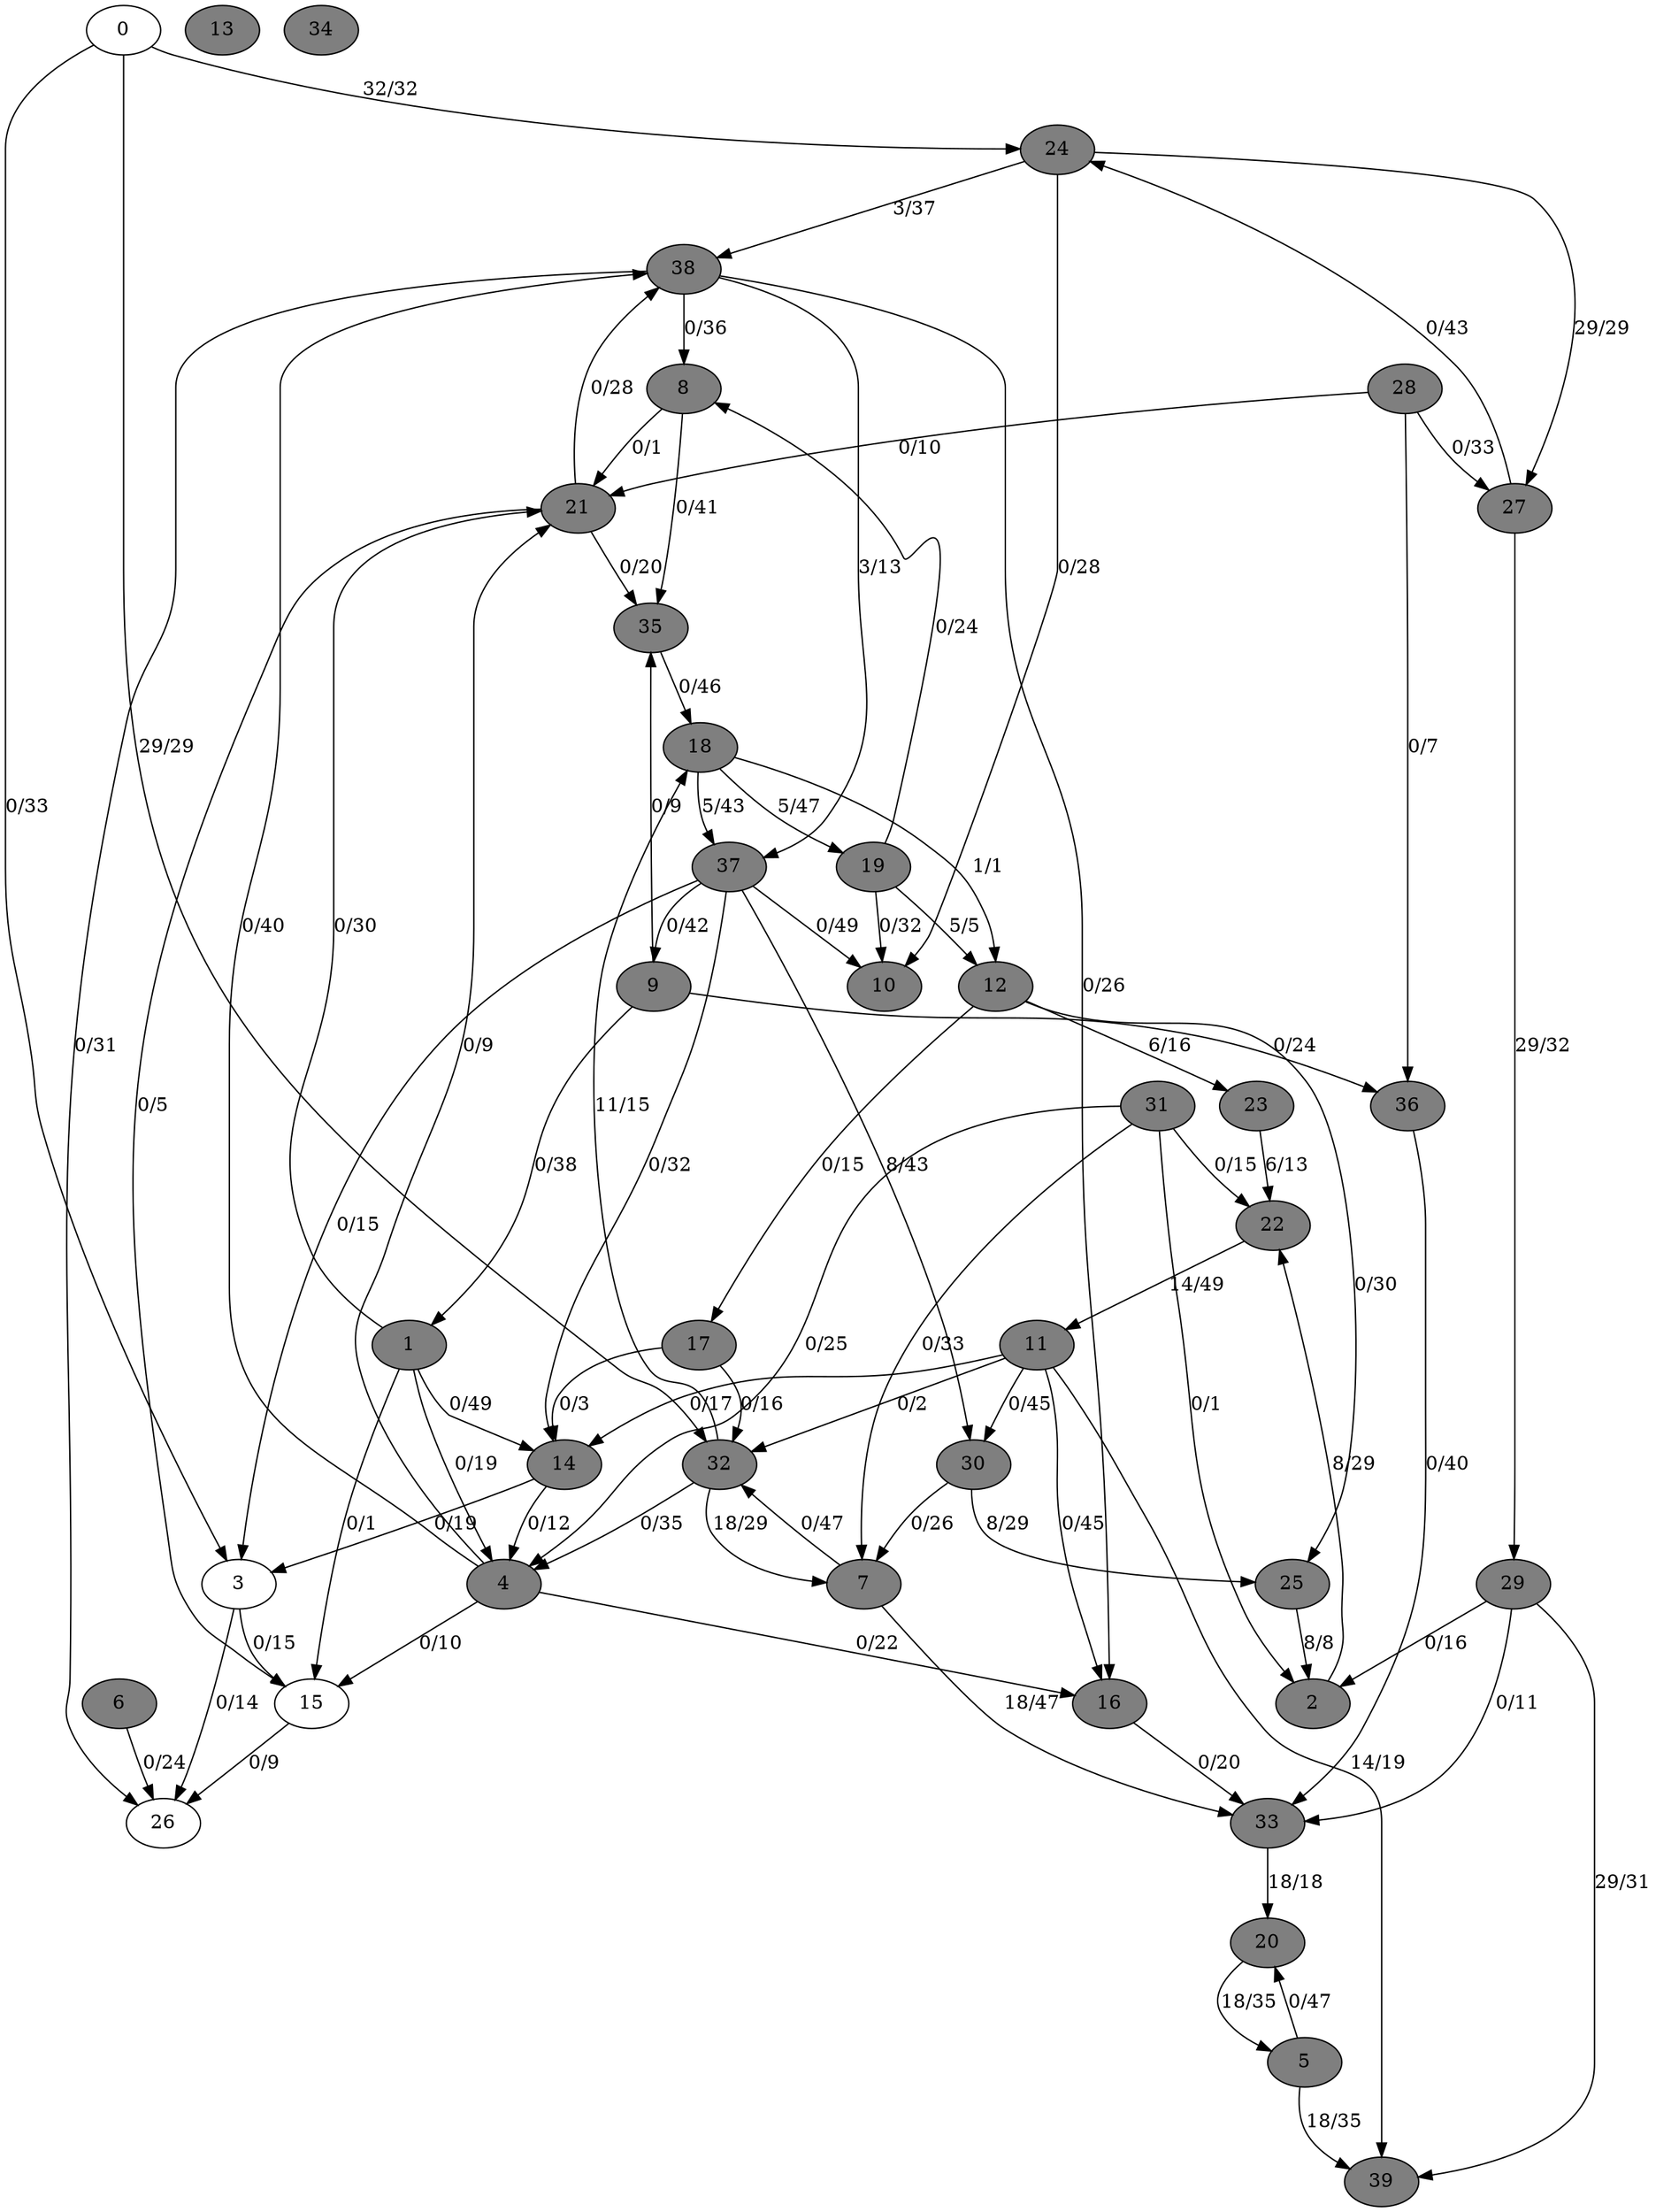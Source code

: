 digraph G {
	0[style=filled fillcolor=grey100];
	0->3[label ="0/33"] ;
	0->24[label ="32/32"] ;
	0->32[label ="29/29"] ;
	1[style=filled fillcolor=grey50];
	1->4[label ="0/19"] ;
	1->14[label ="0/49"] ;
	1->15[label ="0/1"] ;
	1->21[label ="0/30"] ;
	2[style=filled fillcolor=grey50];
	2->22[label ="8/29"] ;
	3[style=filled fillcolor=grey100];
	3->15[label ="0/15"] ;
	3->26[label ="0/14"] ;
	4[style=filled fillcolor=grey50];
	4->15[label ="0/10"] ;
	4->16[label ="0/22"] ;
	4->21[label ="0/9"] ;
	4->38[label ="0/40"] ;
	5[style=filled fillcolor=grey50];
	5->20[label ="0/47"] ;
	5->39[label ="18/35"] ;
	6[style=filled fillcolor=grey50];
	6->26[label ="0/24"] ;
	7[style=filled fillcolor=grey50];
	7->32[label ="0/47"] ;
	7->33[label ="18/47"] ;
	8[style=filled fillcolor=grey50];
	8->21[label ="0/1"] ;
	8->35[label ="0/41"] ;
	9[style=filled fillcolor=grey50];
	9->1[label ="0/38"] ;
	9->35[label ="0/9"] ;
	9->36[label ="0/24"] ;
	10[style=filled fillcolor=grey50];
	11[style=filled fillcolor=grey50];
	11->14[label ="0/17"] ;
	11->16[label ="0/45"] ;
	11->30[label ="0/45"] ;
	11->32[label ="0/2"] ;
	11->39[label ="14/19"] ;
	12[style=filled fillcolor=grey50];
	12->17[label ="0/15"] ;
	12->23[label ="6/16"] ;
	12->25[label ="0/30"] ;
	13[style=filled fillcolor=grey50];
	14[style=filled fillcolor=grey50];
	14->3[label ="0/19"] ;
	14->4[label ="0/12"] ;
	15[style=filled fillcolor=grey100];
	15->26[label ="0/9"] ;
	16[style=filled fillcolor=grey50];
	16->33[label ="0/20"] ;
	17[style=filled fillcolor=grey50];
	17->14[label ="0/3"] ;
	17->32[label ="0/16"] ;
	18[style=filled fillcolor=grey50];
	18->12[label ="1/1"] ;
	18->19[label ="5/47"] ;
	18->37[label ="5/43"] ;
	19[style=filled fillcolor=grey50];
	19->8[label ="0/24"] ;
	19->10[label ="0/32"] ;
	19->12[label ="5/5"] ;
	20[style=filled fillcolor=grey50];
	20->5[label ="18/35"] ;
	21[style=filled fillcolor=grey50];
	21->15[label ="0/5"] ;
	21->35[label ="0/20"] ;
	21->38[label ="0/28"] ;
	22[style=filled fillcolor=grey50];
	22->11[label ="14/49"] ;
	23[style=filled fillcolor=grey50];
	23->22[label ="6/13"] ;
	24[style=filled fillcolor=grey50];
	24->10[label ="0/28"] ;
	24->27[label ="29/29"] ;
	24->38[label ="3/37"] ;
	25[style=filled fillcolor=grey50];
	25->2[label ="8/8"] ;
	26[style=filled fillcolor=grey100];
	27[style=filled fillcolor=grey50];
	27->24[label ="0/43"] ;
	27->29[label ="29/32"] ;
	28[style=filled fillcolor=grey50];
	28->21[label ="0/10"] ;
	28->27[label ="0/33"] ;
	28->36[label ="0/7"] ;
	29[style=filled fillcolor=grey50];
	29->2[label ="0/16"] ;
	29->33[label ="0/11"] ;
	29->39[label ="29/31"] ;
	30[style=filled fillcolor=grey50];
	30->7[label ="0/26"] ;
	30->25[label ="8/29"] ;
	31[style=filled fillcolor=grey50];
	31->2[label ="0/1"] ;
	31->4[label ="0/25"] ;
	31->7[label ="0/33"] ;
	31->22[label ="0/15"] ;
	32[style=filled fillcolor=grey50];
	32->4[label ="0/35"] ;
	32->7[label ="18/29"] ;
	32->18[label ="11/15"] ;
	33[style=filled fillcolor=grey50];
	33->20[label ="18/18"] ;
	34[style=filled fillcolor=grey50];
	35[style=filled fillcolor=grey50];
	35->18[label ="0/46"] ;
	36[style=filled fillcolor=grey50];
	36->33[label ="0/40"] ;
	37[style=filled fillcolor=grey50];
	37->3[label ="0/15"] ;
	37->9[label ="0/42"] ;
	37->10[label ="0/49"] ;
	37->14[label ="0/32"] ;
	37->30[label ="8/43"] ;
	38[style=filled fillcolor=grey50];
	38->8[label ="0/36"] ;
	38->16[label ="0/26"] ;
	38->26[label ="0/31"] ;
	38->37[label ="3/13"] ;
	39[style=filled fillcolor=grey50];
}
